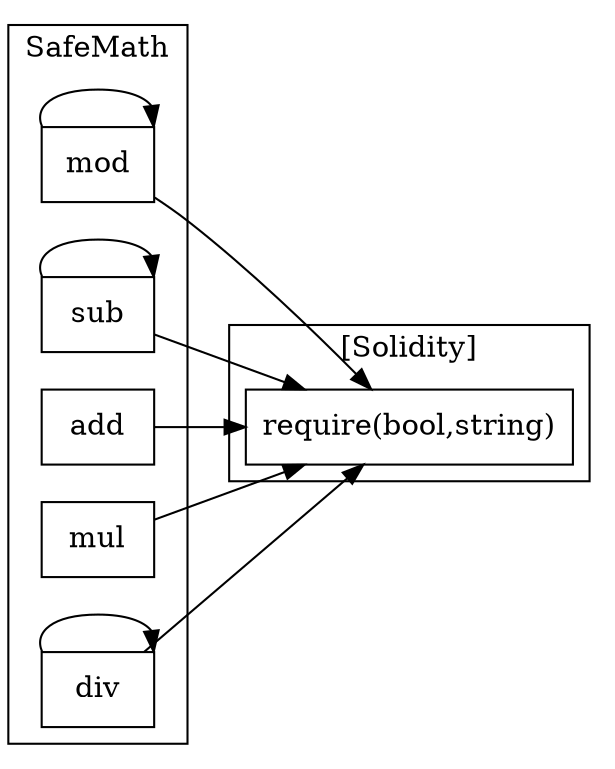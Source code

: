 strict digraph {
rankdir="LR"
node [shape=box]
subgraph cluster_414_SafeMath {
label = "SafeMath"
"414_mod" [label="mod"]
"414_sub" [label="sub"]
"414_add" [label="add"]
"414_mul" [label="mul"]
"414_div" [label="div"]
"414_mod" -> "414_mod"
"414_div" -> "414_div"
"414_sub" -> "414_sub"
}subgraph cluster_solidity {
label = "[Solidity]"
"require(bool,string)" 
"414_add" -> "require(bool,string)"
"414_mul" -> "require(bool,string)"
"414_mod" -> "require(bool,string)"
"414_div" -> "require(bool,string)"
"414_sub" -> "require(bool,string)"
}
}